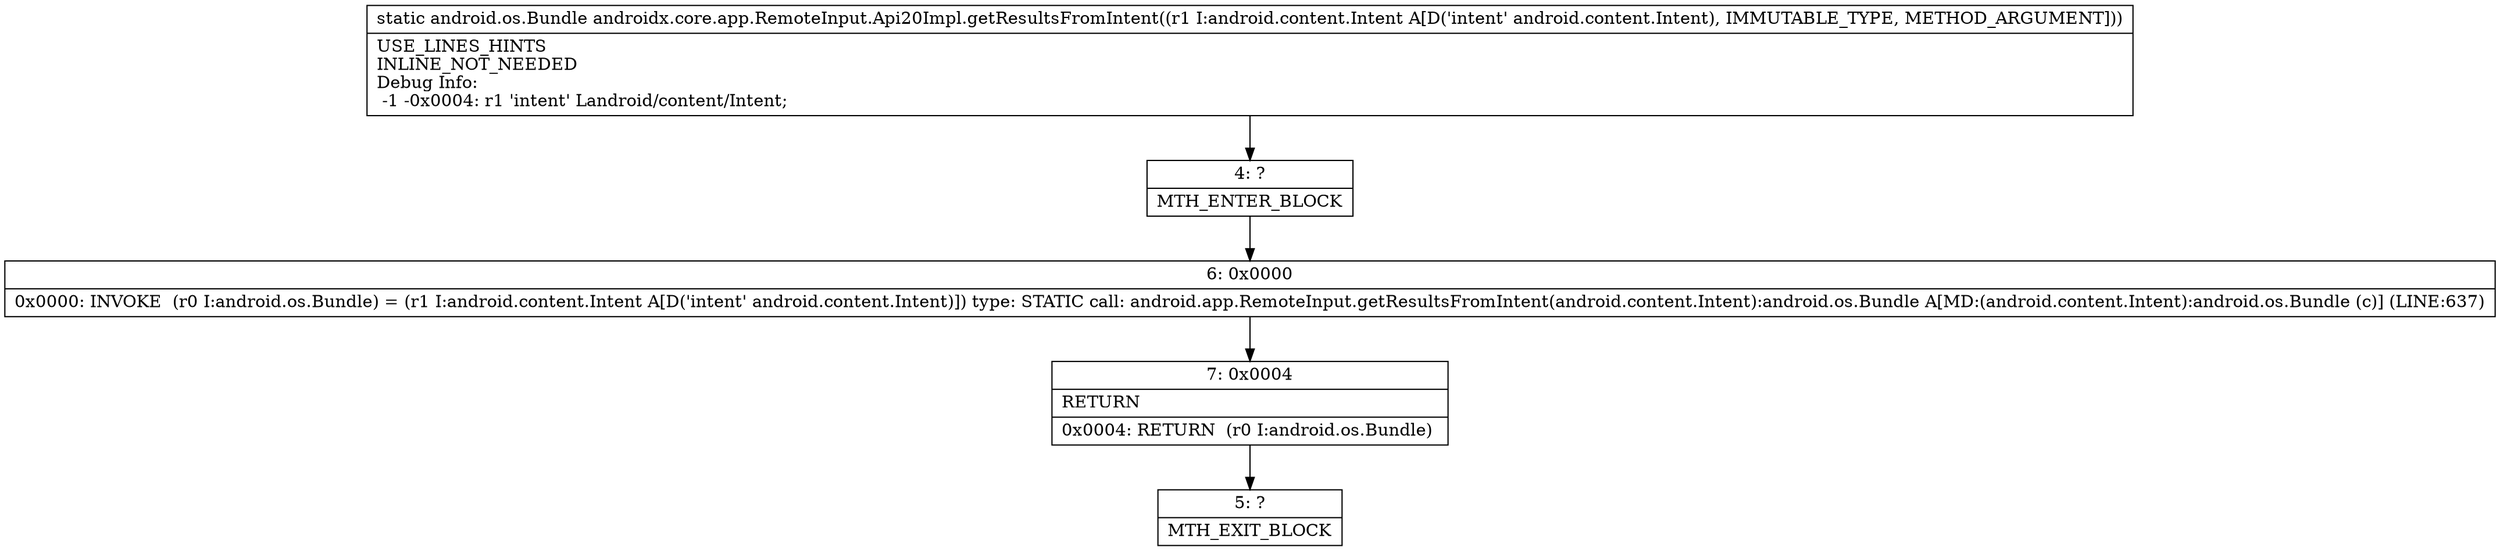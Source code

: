 digraph "CFG forandroidx.core.app.RemoteInput.Api20Impl.getResultsFromIntent(Landroid\/content\/Intent;)Landroid\/os\/Bundle;" {
Node_4 [shape=record,label="{4\:\ ?|MTH_ENTER_BLOCK\l}"];
Node_6 [shape=record,label="{6\:\ 0x0000|0x0000: INVOKE  (r0 I:android.os.Bundle) = (r1 I:android.content.Intent A[D('intent' android.content.Intent)]) type: STATIC call: android.app.RemoteInput.getResultsFromIntent(android.content.Intent):android.os.Bundle A[MD:(android.content.Intent):android.os.Bundle (c)] (LINE:637)\l}"];
Node_7 [shape=record,label="{7\:\ 0x0004|RETURN\l|0x0004: RETURN  (r0 I:android.os.Bundle) \l}"];
Node_5 [shape=record,label="{5\:\ ?|MTH_EXIT_BLOCK\l}"];
MethodNode[shape=record,label="{static android.os.Bundle androidx.core.app.RemoteInput.Api20Impl.getResultsFromIntent((r1 I:android.content.Intent A[D('intent' android.content.Intent), IMMUTABLE_TYPE, METHOD_ARGUMENT]))  | USE_LINES_HINTS\lINLINE_NOT_NEEDED\lDebug Info:\l  \-1 \-0x0004: r1 'intent' Landroid\/content\/Intent;\l}"];
MethodNode -> Node_4;Node_4 -> Node_6;
Node_6 -> Node_7;
Node_7 -> Node_5;
}

